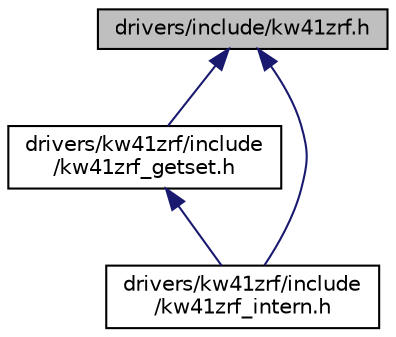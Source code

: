 digraph "drivers/include/kw41zrf.h"
{
 // LATEX_PDF_SIZE
  edge [fontname="Helvetica",fontsize="10",labelfontname="Helvetica",labelfontsize="10"];
  node [fontname="Helvetica",fontsize="10",shape=record];
  Node1 [label="drivers/include/kw41zrf.h",height=0.2,width=0.4,color="black", fillcolor="grey75", style="filled", fontcolor="black",tooltip="Interface definition for the kw41zrf driver."];
  Node1 -> Node2 [dir="back",color="midnightblue",fontsize="10",style="solid",fontname="Helvetica"];
  Node2 [label="drivers/kw41zrf/include\l/kw41zrf_getset.h",height=0.2,width=0.4,color="black", fillcolor="white", style="filled",URL="$kw41zrf__getset_8h.html",tooltip="get/set interfaces for kw41zrf driver"];
  Node2 -> Node3 [dir="back",color="midnightblue",fontsize="10",style="solid",fontname="Helvetica"];
  Node3 [label="drivers/kw41zrf/include\l/kw41zrf_intern.h",height=0.2,width=0.4,color="black", fillcolor="white", style="filled",URL="$kw41zrf__intern_8h.html",tooltip="Internal function interfaces for kw41zrf driver."];
  Node1 -> Node3 [dir="back",color="midnightblue",fontsize="10",style="solid",fontname="Helvetica"];
}
